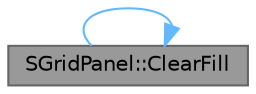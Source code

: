 digraph "SGridPanel::ClearFill"
{
 // INTERACTIVE_SVG=YES
 // LATEX_PDF_SIZE
  bgcolor="transparent";
  edge [fontname=Helvetica,fontsize=10,labelfontname=Helvetica,labelfontsize=10];
  node [fontname=Helvetica,fontsize=10,shape=box,height=0.2,width=0.4];
  rankdir="LR";
  Node1 [id="Node000001",label="SGridPanel::ClearFill",height=0.2,width=0.4,color="gray40", fillcolor="grey60", style="filled", fontcolor="black",tooltip="Clear the row and column fill rules."];
  Node1 -> Node1 [id="edge1_Node000001_Node000001",color="steelblue1",style="solid",tooltip=" "];
}
